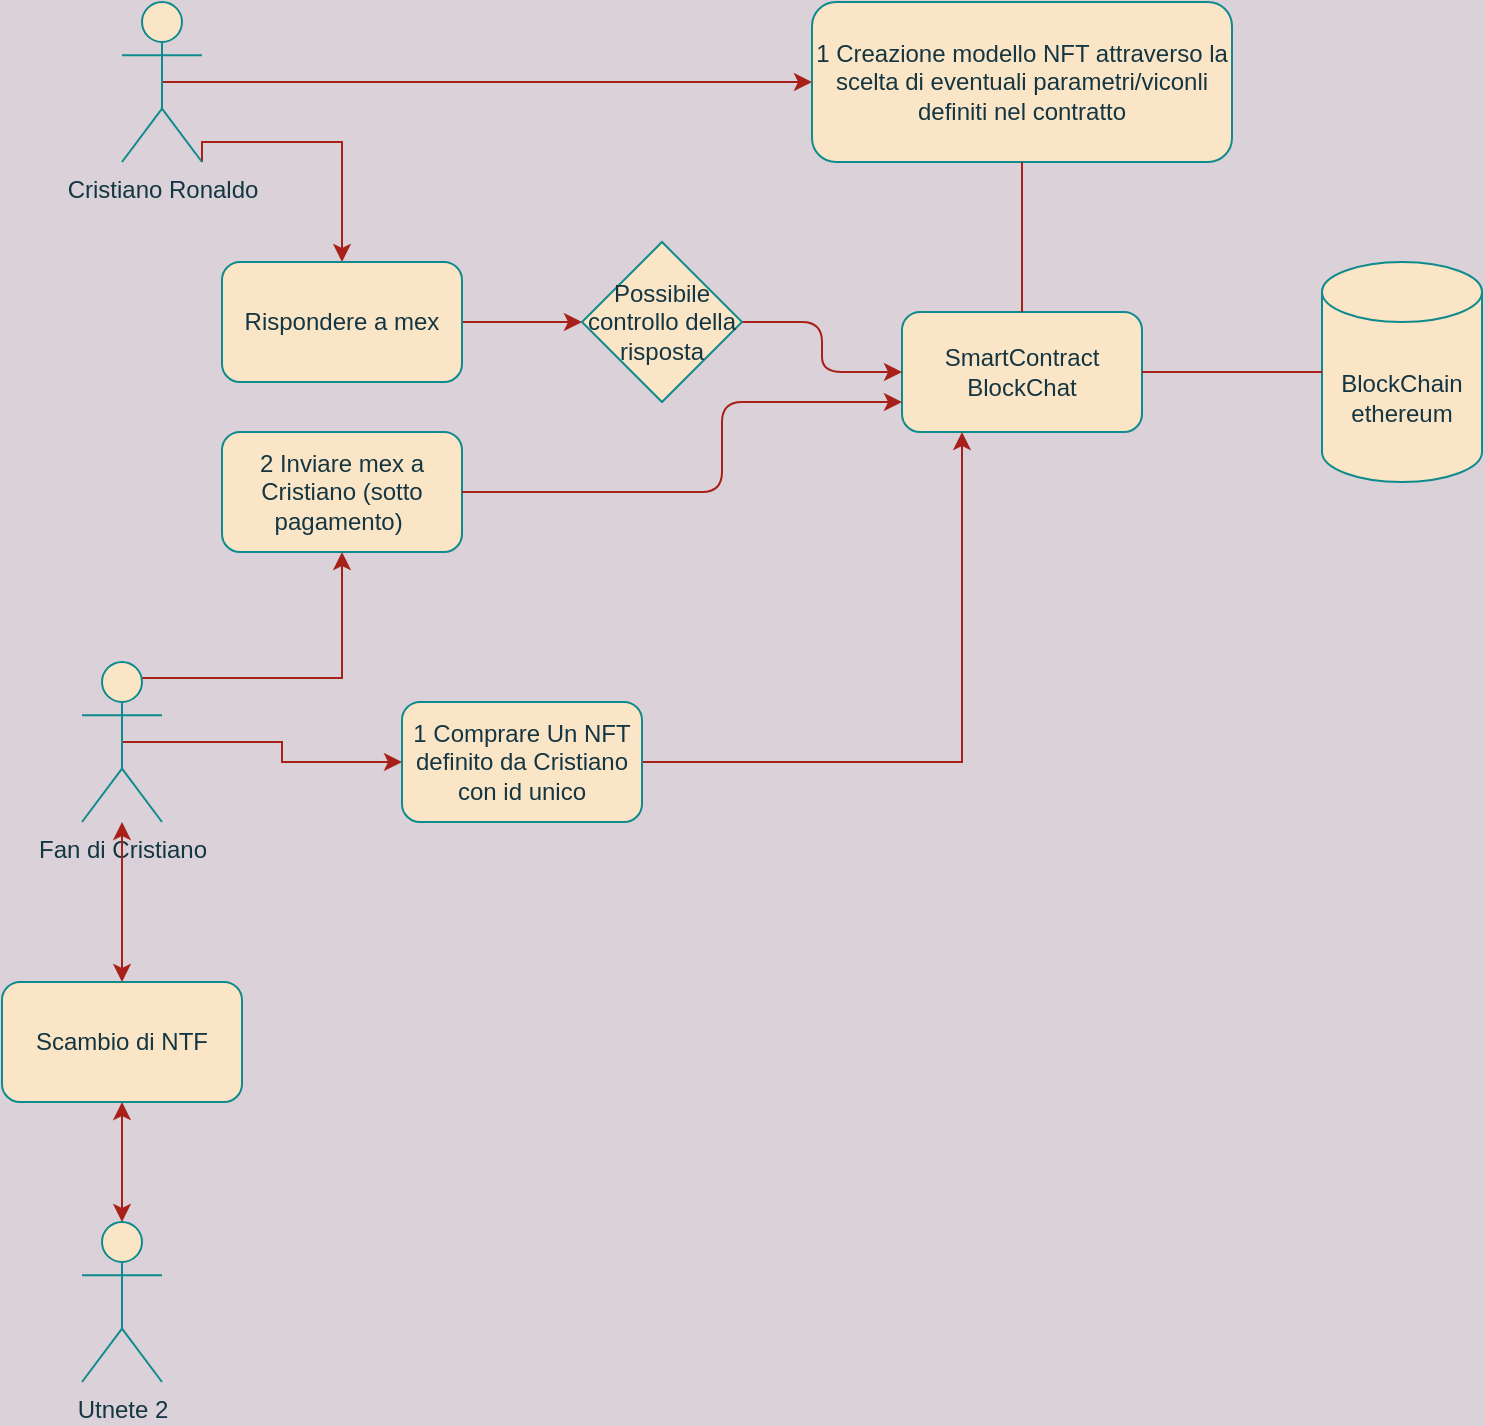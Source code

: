 <mxfile>
    <diagram id="au5PthFaD2kO7HGym4Ii" name="Page-1">
        <mxGraphModel dx="1145" dy="917" grid="1" gridSize="10" guides="1" tooltips="1" connect="1" arrows="1" fold="1" page="0" pageScale="1" pageWidth="291" pageHeight="413" background="#DAD2D8" math="0" shadow="0">
            <root>
                <mxCell id="0"/>
                <mxCell id="1" parent="0"/>
                <mxCell id="25" style="edgeStyle=orthogonalEdgeStyle;rounded=0;orthogonalLoop=1;jettySize=auto;html=1;exitX=0.5;exitY=0.5;exitDx=0;exitDy=0;exitPerimeter=0;entryX=0;entryY=0.5;entryDx=0;entryDy=0;labelBackgroundColor=#DAD2D8;strokeColor=#A8201A;fontColor=#143642;" edge="1" parent="1" source="10" target="24">
                    <mxGeometry relative="1" as="geometry"/>
                </mxCell>
                <mxCell id="52" style="edgeStyle=orthogonalEdgeStyle;rounded=0;orthogonalLoop=1;jettySize=auto;html=1;exitX=1;exitY=1;exitDx=0;exitDy=0;exitPerimeter=0;labelBackgroundColor=#DAD2D8;strokeColor=#A8201A;fontColor=#143642;" edge="1" parent="1" source="10" target="46">
                    <mxGeometry relative="1" as="geometry">
                        <Array as="points">
                            <mxPoint x="-300" y="-220"/>
                            <mxPoint x="-230" y="-220"/>
                        </Array>
                    </mxGeometry>
                </mxCell>
                <mxCell id="10" value="Cristiano Ronaldo" style="shape=umlActor;verticalLabelPosition=bottom;verticalAlign=top;html=1;outlineConnect=0;fillColor=#FAE5C7;strokeColor=#0F8B8D;fontColor=#143642;" vertex="1" parent="1">
                    <mxGeometry x="-340" y="-290" width="40" height="80" as="geometry"/>
                </mxCell>
                <mxCell id="51" style="edgeStyle=orthogonalEdgeStyle;rounded=0;orthogonalLoop=1;jettySize=auto;html=1;exitX=0.75;exitY=0.1;exitDx=0;exitDy=0;exitPerimeter=0;entryX=0.5;entryY=1;entryDx=0;entryDy=0;labelBackgroundColor=#DAD2D8;strokeColor=#A8201A;fontColor=#143642;" edge="1" parent="1" source="13" target="32">
                    <mxGeometry relative="1" as="geometry"/>
                </mxCell>
                <mxCell id="56" style="edgeStyle=orthogonalEdgeStyle;rounded=0;orthogonalLoop=1;jettySize=auto;html=1;exitX=0.5;exitY=0.5;exitDx=0;exitDy=0;exitPerimeter=0;entryX=0;entryY=0.5;entryDx=0;entryDy=0;labelBackgroundColor=#DAD2D8;strokeColor=#A8201A;fontColor=#143642;" edge="1" parent="1" source="13" target="31">
                    <mxGeometry relative="1" as="geometry"/>
                </mxCell>
                <mxCell id="13" value="Fan di Cristiano" style="shape=umlActor;verticalLabelPosition=bottom;verticalAlign=top;html=1;outlineConnect=0;fillColor=#FAE5C7;strokeColor=#0F8B8D;fontColor=#143642;" vertex="1" parent="1">
                    <mxGeometry x="-360" y="40" width="40" height="80" as="geometry"/>
                </mxCell>
                <mxCell id="17" value="BlockChain ethereum" style="shape=cylinder3;whiteSpace=wrap;html=1;boundedLbl=1;backgroundOutline=1;size=15;fillColor=#FAE5C7;strokeColor=#0F8B8D;fontColor=#143642;" vertex="1" parent="1">
                    <mxGeometry x="260" y="-160" width="80" height="110" as="geometry"/>
                </mxCell>
                <mxCell id="18" value="SmartContract&lt;br&gt;BlockChat" style="rounded=1;whiteSpace=wrap;html=1;fillColor=#FAE5C7;strokeColor=#0F8B8D;fontColor=#143642;" vertex="1" parent="1">
                    <mxGeometry x="50" y="-135" width="120" height="60" as="geometry"/>
                </mxCell>
                <mxCell id="21" value="" style="endArrow=none;html=1;exitX=0;exitY=0.5;exitDx=0;exitDy=0;exitPerimeter=0;labelBackgroundColor=#DAD2D8;strokeColor=#A8201A;fontColor=#143642;" edge="1" parent="1" source="17">
                    <mxGeometry width="50" height="50" relative="1" as="geometry">
                        <mxPoint x="10" y="-70" as="sourcePoint"/>
                        <mxPoint x="170" y="-105" as="targetPoint"/>
                    </mxGeometry>
                </mxCell>
                <mxCell id="24" value="1 Creazione modello NFT attraverso la scelta di eventuali parametri/viconli definiti nel contratto" style="rounded=1;whiteSpace=wrap;html=1;fillColor=#FAE5C7;strokeColor=#0F8B8D;fontColor=#143642;" vertex="1" parent="1">
                    <mxGeometry x="5" y="-290" width="210" height="80" as="geometry"/>
                </mxCell>
                <mxCell id="27" value="" style="endArrow=none;html=1;entryX=0.5;entryY=1;entryDx=0;entryDy=0;exitX=0.5;exitY=0;exitDx=0;exitDy=0;labelBackgroundColor=#DAD2D8;strokeColor=#A8201A;fontColor=#143642;" edge="1" parent="1" source="18" target="24">
                    <mxGeometry width="50" height="50" relative="1" as="geometry">
                        <mxPoint x="10" y="-90" as="sourcePoint"/>
                        <mxPoint x="60" y="-140" as="targetPoint"/>
                    </mxGeometry>
                </mxCell>
                <mxCell id="33" style="edgeStyle=orthogonalEdgeStyle;rounded=0;orthogonalLoop=1;jettySize=auto;html=1;exitX=1;exitY=0.5;exitDx=0;exitDy=0;entryX=0.25;entryY=1;entryDx=0;entryDy=0;labelBackgroundColor=#DAD2D8;strokeColor=#A8201A;fontColor=#143642;" edge="1" parent="1" source="31" target="18">
                    <mxGeometry relative="1" as="geometry"/>
                </mxCell>
                <mxCell id="31" value="1 Comprare Un NFT definito da Cristiano con id unico" style="rounded=1;whiteSpace=wrap;html=1;fillColor=#FAE5C7;strokeColor=#0F8B8D;fontColor=#143642;" vertex="1" parent="1">
                    <mxGeometry x="-200" y="60" width="120" height="60" as="geometry"/>
                </mxCell>
                <mxCell id="32" value="2 Inviare mex a Cristiano (sotto pagamento)&amp;nbsp;" style="rounded=1;whiteSpace=wrap;html=1;fillColor=#FAE5C7;strokeColor=#0F8B8D;fontColor=#143642;" vertex="1" parent="1">
                    <mxGeometry x="-290" y="-75" width="120" height="60" as="geometry"/>
                </mxCell>
                <mxCell id="66" style="edgeStyle=orthogonalEdgeStyle;curved=0;rounded=1;sketch=0;orthogonalLoop=1;jettySize=auto;html=1;strokeColor=#A8201A;fillColor=#FAE5C7;fontColor=#143642;" edge="1" parent="1" source="46" target="64">
                    <mxGeometry relative="1" as="geometry"/>
                </mxCell>
                <mxCell id="46" value="Rispondere a mex" style="rounded=1;whiteSpace=wrap;html=1;fillColor=#FAE5C7;strokeColor=#0F8B8D;fontColor=#143642;" vertex="1" parent="1">
                    <mxGeometry x="-290" y="-160" width="120" height="60" as="geometry"/>
                </mxCell>
                <mxCell id="53" value="" style="endArrow=classic;html=1;entryX=0;entryY=0.75;entryDx=0;entryDy=0;exitX=1;exitY=0.5;exitDx=0;exitDy=0;labelBackgroundColor=#DAD2D8;strokeColor=#A8201A;fontColor=#143642;" edge="1" parent="1" source="32" target="18">
                    <mxGeometry width="50" height="50" relative="1" as="geometry">
                        <mxPoint x="-190" y="-50" as="sourcePoint"/>
                        <mxPoint x="-140" y="-100" as="targetPoint"/>
                        <Array as="points">
                            <mxPoint x="-40" y="-45"/>
                            <mxPoint x="-40" y="-90"/>
                        </Array>
                    </mxGeometry>
                </mxCell>
                <mxCell id="61" style="edgeStyle=orthogonalEdgeStyle;rounded=0;orthogonalLoop=1;jettySize=auto;html=1;exitX=0.5;exitY=0;exitDx=0;exitDy=0;exitPerimeter=0;entryX=0.5;entryY=0;entryDx=0;entryDy=0;entryPerimeter=0;labelBackgroundColor=#DAD2D8;strokeColor=#A8201A;fontColor=#143642;" edge="1" parent="1" source="57" target="57">
                    <mxGeometry relative="1" as="geometry"/>
                </mxCell>
                <mxCell id="57" value="Utnete 2" style="shape=umlActor;verticalLabelPosition=bottom;verticalAlign=top;html=1;outlineConnect=0;fillColor=#FAE5C7;strokeColor=#0F8B8D;fontColor=#143642;" vertex="1" parent="1">
                    <mxGeometry x="-360" y="320" width="40" height="80" as="geometry"/>
                </mxCell>
                <mxCell id="59" value="Scambio di NTF" style="rounded=1;whiteSpace=wrap;html=1;fillColor=#FAE5C7;strokeColor=#0F8B8D;fontColor=#143642;" vertex="1" parent="1">
                    <mxGeometry x="-400" y="200" width="120" height="60" as="geometry"/>
                </mxCell>
                <mxCell id="60" value="" style="endArrow=classic;startArrow=classic;html=1;exitX=0.5;exitY=0;exitDx=0;exitDy=0;labelBackgroundColor=#DAD2D8;strokeColor=#A8201A;fontColor=#143642;" edge="1" parent="1" source="59" target="13">
                    <mxGeometry width="50" height="50" relative="1" as="geometry">
                        <mxPoint x="-70" y="190" as="sourcePoint"/>
                        <mxPoint x="-340" y="150" as="targetPoint"/>
                    </mxGeometry>
                </mxCell>
                <mxCell id="62" value="" style="endArrow=classic;startArrow=classic;html=1;exitX=0.5;exitY=1;exitDx=0;exitDy=0;entryX=0.5;entryY=0;entryDx=0;entryDy=0;entryPerimeter=0;labelBackgroundColor=#DAD2D8;strokeColor=#A8201A;fontColor=#143642;" edge="1" parent="1" source="59" target="57">
                    <mxGeometry width="50" height="50" relative="1" as="geometry">
                        <mxPoint x="-80" y="180" as="sourcePoint"/>
                        <mxPoint x="-30" y="130" as="targetPoint"/>
                    </mxGeometry>
                </mxCell>
                <mxCell id="65" value="" style="edgeStyle=orthogonalEdgeStyle;curved=0;rounded=1;sketch=0;orthogonalLoop=1;jettySize=auto;html=1;strokeColor=#A8201A;fillColor=#FAE5C7;fontColor=#143642;" edge="1" parent="1" source="64" target="18">
                    <mxGeometry relative="1" as="geometry"/>
                </mxCell>
                <mxCell id="64" value="Possibile controllo della risposta" style="rhombus;whiteSpace=wrap;html=1;rounded=0;sketch=0;strokeColor=#0F8B8D;fillColor=#FAE5C7;fontColor=#143642;" vertex="1" parent="1">
                    <mxGeometry x="-110" y="-170" width="80" height="80" as="geometry"/>
                </mxCell>
            </root>
        </mxGraphModel>
    </diagram>
</mxfile>
